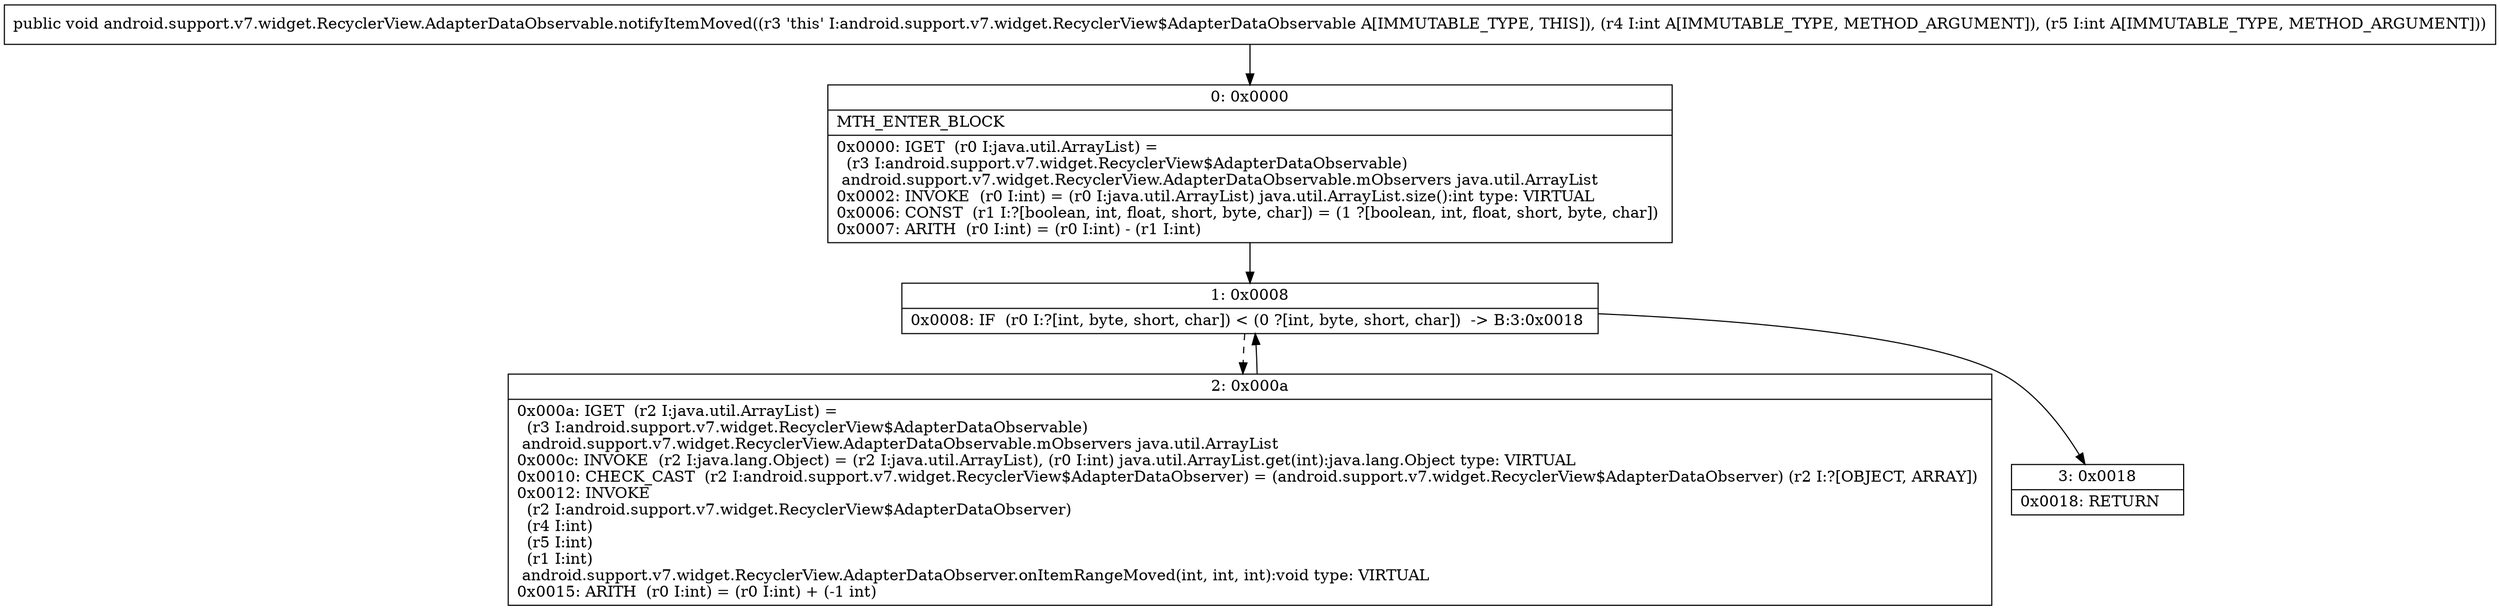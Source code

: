 digraph "CFG forandroid.support.v7.widget.RecyclerView.AdapterDataObservable.notifyItemMoved(II)V" {
Node_0 [shape=record,label="{0\:\ 0x0000|MTH_ENTER_BLOCK\l|0x0000: IGET  (r0 I:java.util.ArrayList) = \l  (r3 I:android.support.v7.widget.RecyclerView$AdapterDataObservable)\l android.support.v7.widget.RecyclerView.AdapterDataObservable.mObservers java.util.ArrayList \l0x0002: INVOKE  (r0 I:int) = (r0 I:java.util.ArrayList) java.util.ArrayList.size():int type: VIRTUAL \l0x0006: CONST  (r1 I:?[boolean, int, float, short, byte, char]) = (1 ?[boolean, int, float, short, byte, char]) \l0x0007: ARITH  (r0 I:int) = (r0 I:int) \- (r1 I:int) \l}"];
Node_1 [shape=record,label="{1\:\ 0x0008|0x0008: IF  (r0 I:?[int, byte, short, char]) \< (0 ?[int, byte, short, char])  \-\> B:3:0x0018 \l}"];
Node_2 [shape=record,label="{2\:\ 0x000a|0x000a: IGET  (r2 I:java.util.ArrayList) = \l  (r3 I:android.support.v7.widget.RecyclerView$AdapterDataObservable)\l android.support.v7.widget.RecyclerView.AdapterDataObservable.mObservers java.util.ArrayList \l0x000c: INVOKE  (r2 I:java.lang.Object) = (r2 I:java.util.ArrayList), (r0 I:int) java.util.ArrayList.get(int):java.lang.Object type: VIRTUAL \l0x0010: CHECK_CAST  (r2 I:android.support.v7.widget.RecyclerView$AdapterDataObserver) = (android.support.v7.widget.RecyclerView$AdapterDataObserver) (r2 I:?[OBJECT, ARRAY]) \l0x0012: INVOKE  \l  (r2 I:android.support.v7.widget.RecyclerView$AdapterDataObserver)\l  (r4 I:int)\l  (r5 I:int)\l  (r1 I:int)\l android.support.v7.widget.RecyclerView.AdapterDataObserver.onItemRangeMoved(int, int, int):void type: VIRTUAL \l0x0015: ARITH  (r0 I:int) = (r0 I:int) + (\-1 int) \l}"];
Node_3 [shape=record,label="{3\:\ 0x0018|0x0018: RETURN   \l}"];
MethodNode[shape=record,label="{public void android.support.v7.widget.RecyclerView.AdapterDataObservable.notifyItemMoved((r3 'this' I:android.support.v7.widget.RecyclerView$AdapterDataObservable A[IMMUTABLE_TYPE, THIS]), (r4 I:int A[IMMUTABLE_TYPE, METHOD_ARGUMENT]), (r5 I:int A[IMMUTABLE_TYPE, METHOD_ARGUMENT])) }"];
MethodNode -> Node_0;
Node_0 -> Node_1;
Node_1 -> Node_2[style=dashed];
Node_1 -> Node_3;
Node_2 -> Node_1;
}

